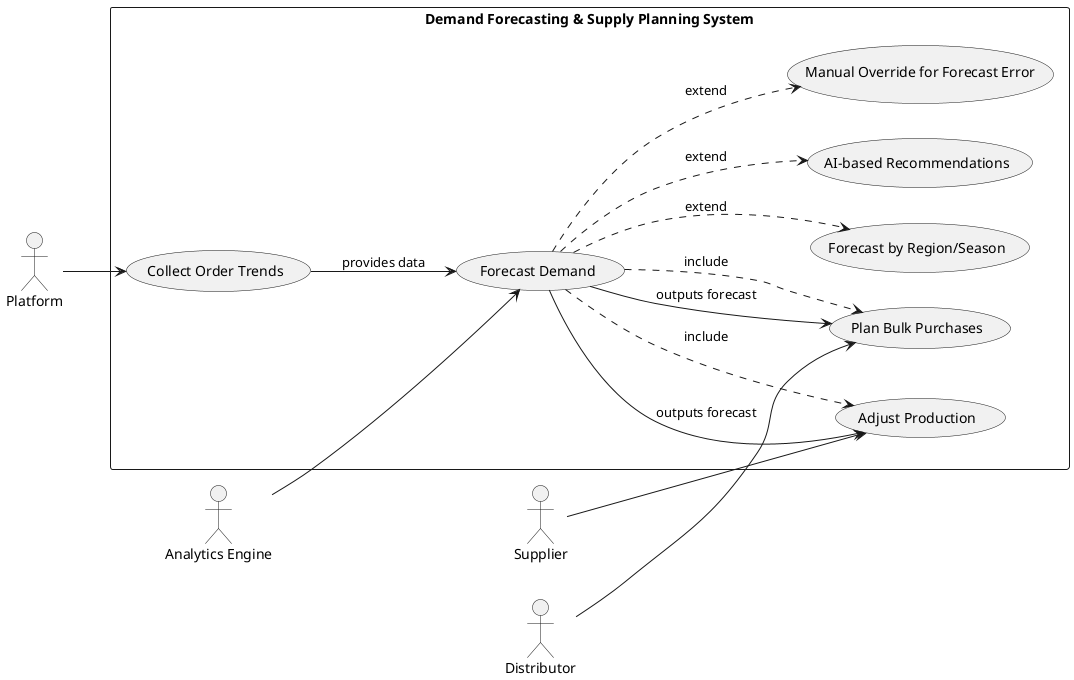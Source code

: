 @startuml
left to right direction

' Actors
actor Platform
actor Supplier
actor Distributor
actor "Analytics Engine" as Analytics

' System boundary
rectangle "Demand Forecasting & Supply Planning System" {
    usecase "Collect Order Trends" as UC1
    usecase "Forecast Demand" as UC2
    usecase "Adjust Production" as UC3
    usecase "Plan Bulk Purchases" as UC4
    usecase "Forecast by Region/Season" as UC5
    usecase "AI-based Recommendations" as UC6
    usecase "Manual Override for Forecast Error" as UC7
}

' Actor interactions
Platform --> UC1
Analytics --> UC2
Supplier --> UC3
Distributor --> UC4

' Main flow connections
UC1 --> UC2 : provides data
UC2 --> UC3 : outputs forecast
UC2 --> UC4 : outputs forecast

' Include relationships (always happens)
UC2 ..> UC3 : «include»
UC2 ..> UC4 : «include»

' Extend relationships (optional/conditional flows)
UC2 ..> UC5 : «extend»
UC2 ..> UC6 : «extend»
UC2 ..> UC7 : «extend»

@enduml
